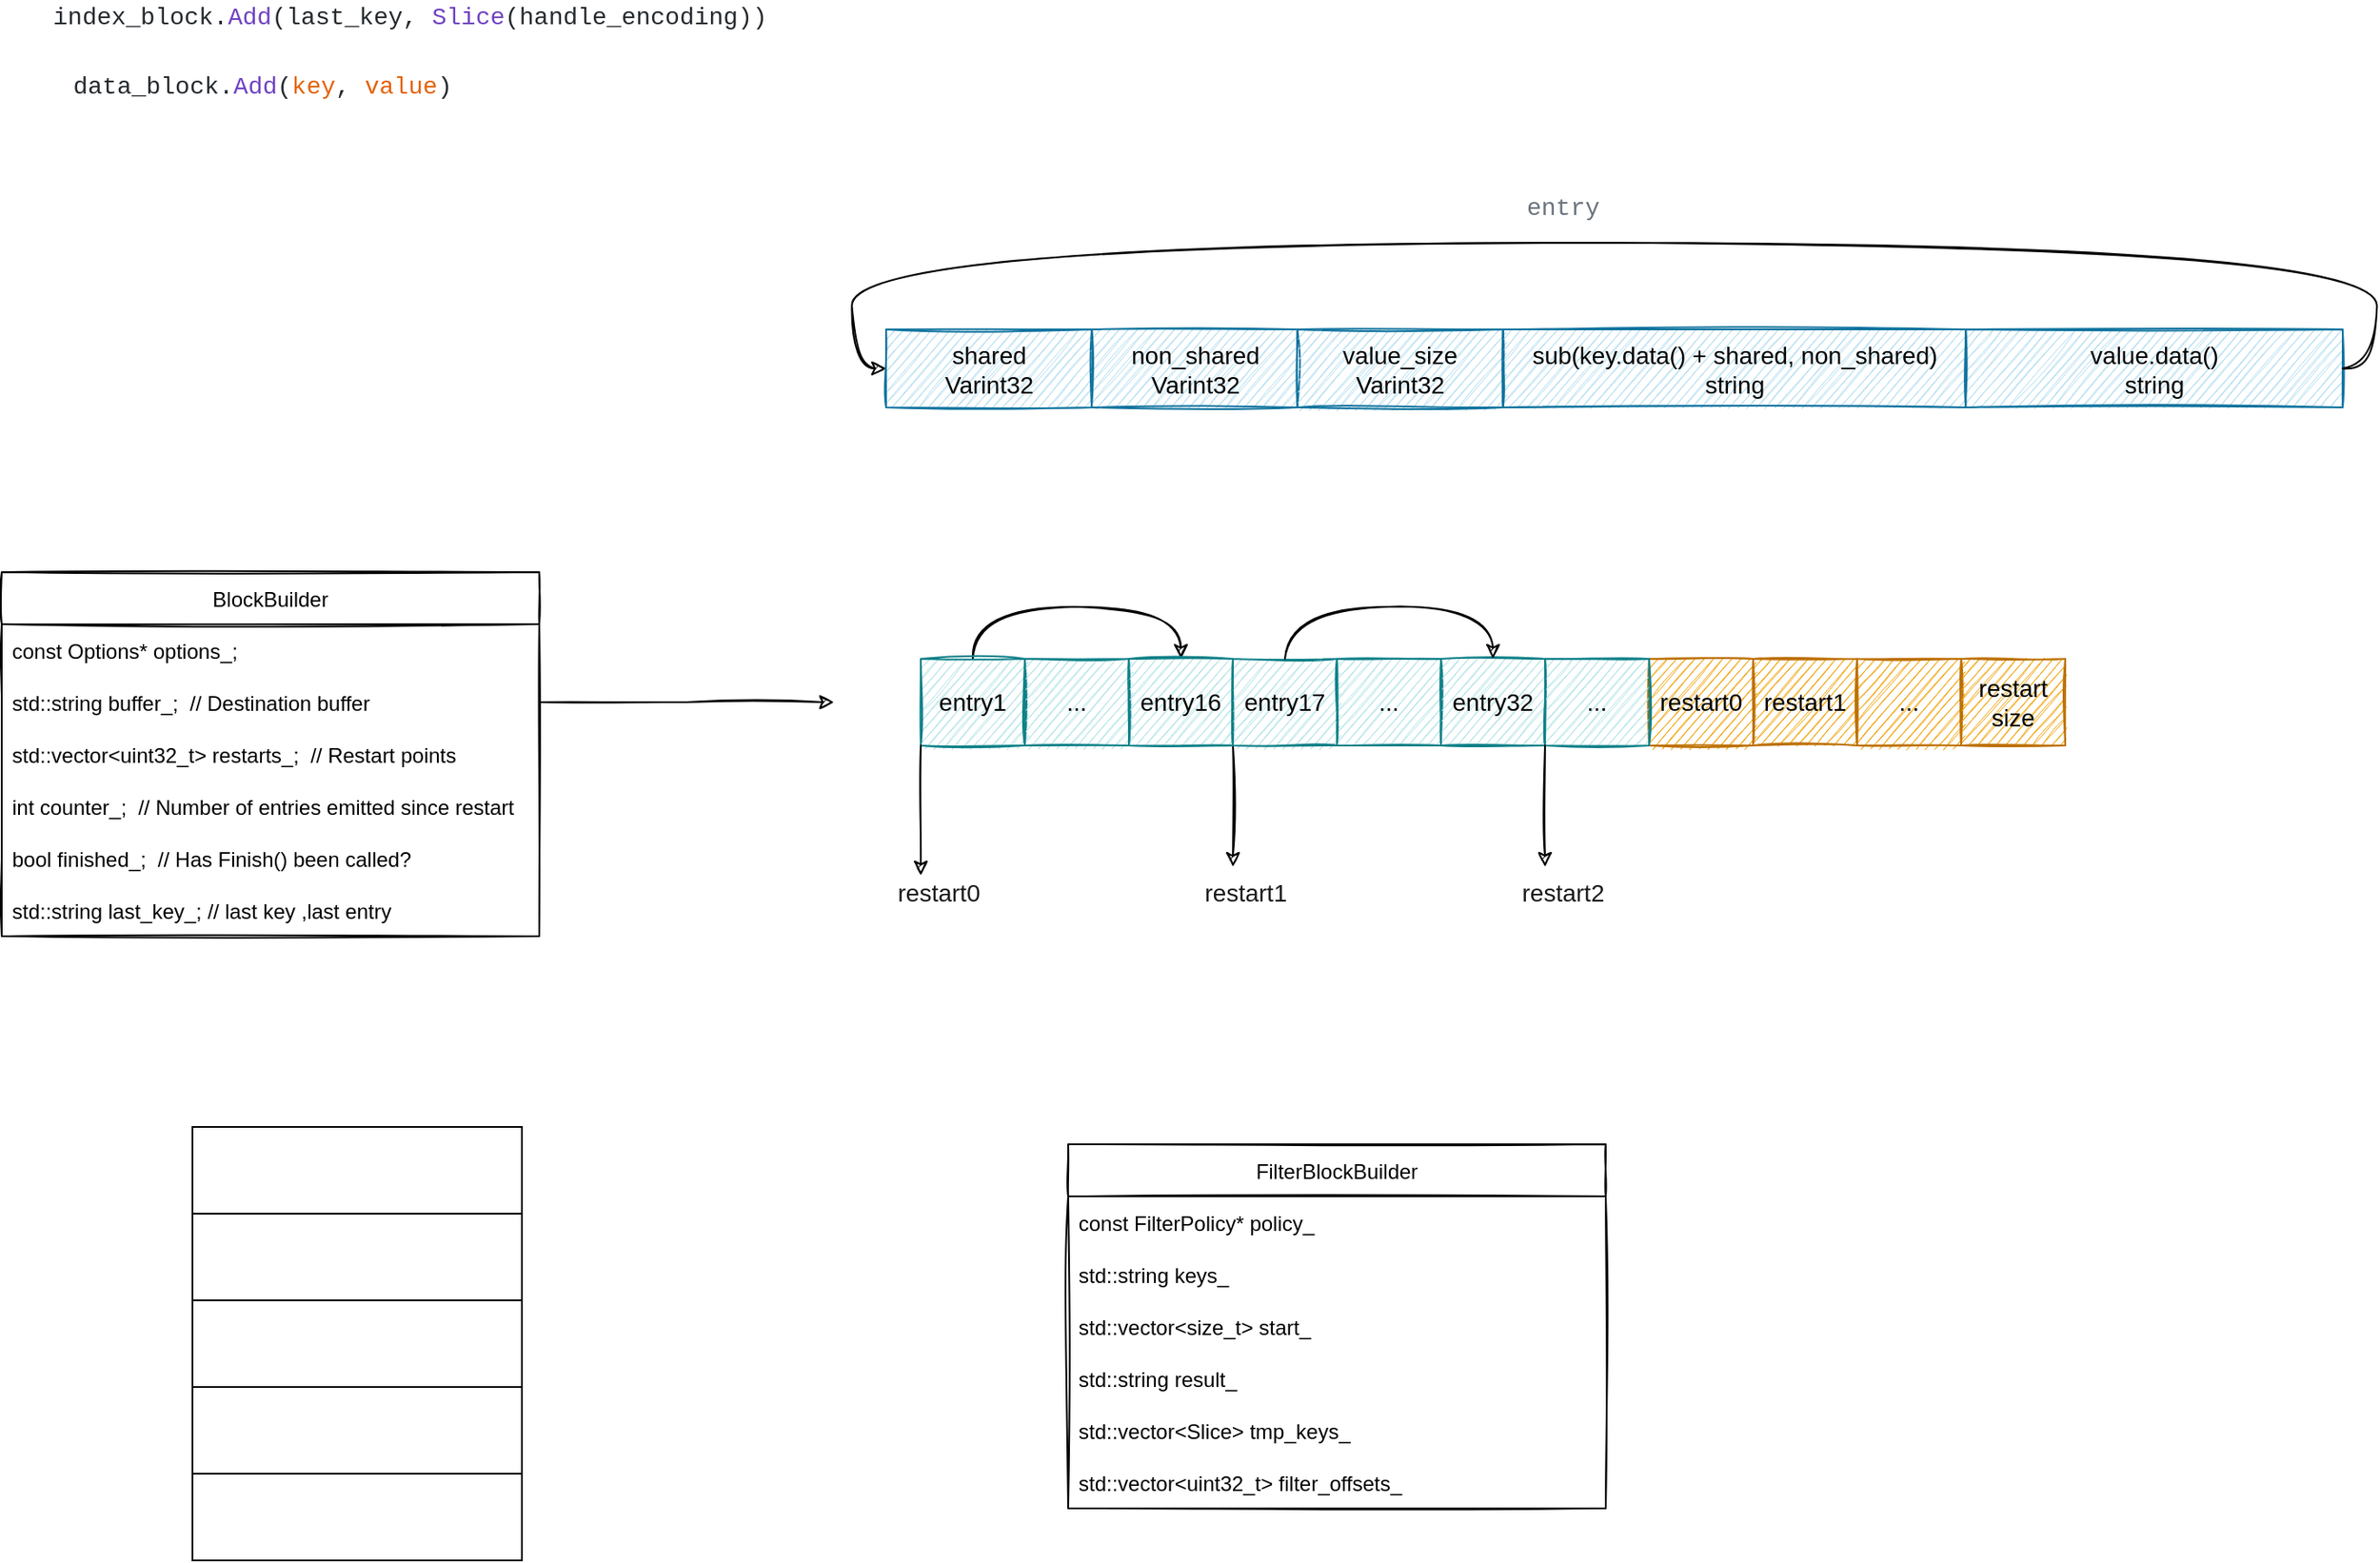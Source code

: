 <mxfile version="15.6.3" type="github">
  <diagram id="FwQS3Dow_wqKr08i0dHV" name="Page-1">
    <mxGraphModel dx="1550" dy="835" grid="1" gridSize="10" guides="1" tooltips="1" connect="1" arrows="1" fold="1" page="1" pageScale="1" pageWidth="827" pageHeight="1169" math="0" shadow="0">
      <root>
        <mxCell id="0" />
        <mxCell id="1" parent="0" />
        <mxCell id="lMTMJIfiO9YydzDY1bCF-2" value="&lt;div style=&quot;color: rgb(36 , 41 , 46) ; background-color: rgb(255 , 255 , 255) ; font-family: &amp;#34;consolas&amp;#34; , &amp;#34;courier new&amp;#34; , monospace ; font-size: 14px ; line-height: 19px&quot;&gt;&lt;div style=&quot;font-family: &amp;#34;consolas&amp;#34; , &amp;#34;courier new&amp;#34; , monospace ; line-height: 19px&quot;&gt;data_block.&lt;span style=&quot;color: #6f42c1&quot;&gt;Add&lt;/span&gt;(&lt;span style=&quot;color: #e36209&quot;&gt;key&lt;/span&gt;, &lt;span style=&quot;color: #e36209&quot;&gt;value&lt;/span&gt;)&lt;/div&gt;&lt;/div&gt;" style="text;html=1;align=center;verticalAlign=middle;resizable=0;points=[];autosize=1;strokeColor=none;fillColor=none;sketch=1;" parent="1" vertex="1">
          <mxGeometry x="60" y="100" width="220" height="20" as="geometry" />
        </mxCell>
        <mxCell id="lMTMJIfiO9YydzDY1bCF-4" value="BlockBuilder" style="swimlane;fontStyle=0;childLayout=stackLayout;horizontal=1;startSize=30;horizontalStack=0;resizeParent=1;resizeParentMax=0;resizeLast=0;collapsible=1;marginBottom=0;sketch=1;" parent="1" vertex="1">
          <mxGeometry x="20" y="390" width="310" height="210" as="geometry" />
        </mxCell>
        <mxCell id="lMTMJIfiO9YydzDY1bCF-5" value="const Options* options_;" style="text;strokeColor=none;fillColor=none;align=left;verticalAlign=middle;spacingLeft=4;spacingRight=4;overflow=hidden;points=[[0,0.5],[1,0.5]];portConstraint=eastwest;rotatable=0;fontColor=#000000;sketch=1;" parent="lMTMJIfiO9YydzDY1bCF-4" vertex="1">
          <mxGeometry y="30" width="310" height="30" as="geometry" />
        </mxCell>
        <mxCell id="lMTMJIfiO9YydzDY1bCF-6" value="std::string buffer_;  // Destination buffer" style="text;strokeColor=none;fillColor=none;align=left;verticalAlign=middle;spacingLeft=4;spacingRight=4;overflow=hidden;points=[[0,0.5],[1,0.5]];portConstraint=eastwest;rotatable=0;fontColor=#000000;sketch=1;" parent="lMTMJIfiO9YydzDY1bCF-4" vertex="1">
          <mxGeometry y="60" width="310" height="30" as="geometry" />
        </mxCell>
        <mxCell id="lMTMJIfiO9YydzDY1bCF-10" value="std::vector&lt;uint32_t&gt; restarts_;  // Restart points" style="text;strokeColor=none;fillColor=none;align=left;verticalAlign=middle;spacingLeft=4;spacingRight=4;overflow=hidden;points=[[0,0.5],[1,0.5]];portConstraint=eastwest;rotatable=0;sketch=1;" parent="lMTMJIfiO9YydzDY1bCF-4" vertex="1">
          <mxGeometry y="90" width="310" height="30" as="geometry" />
        </mxCell>
        <mxCell id="lMTMJIfiO9YydzDY1bCF-9" value="int counter_;  // Number of entries emitted since restart" style="text;strokeColor=none;fillColor=none;align=left;verticalAlign=middle;spacingLeft=4;spacingRight=4;overflow=hidden;points=[[0,0.5],[1,0.5]];portConstraint=eastwest;rotatable=0;sketch=1;" parent="lMTMJIfiO9YydzDY1bCF-4" vertex="1">
          <mxGeometry y="120" width="310" height="30" as="geometry" />
        </mxCell>
        <mxCell id="lMTMJIfiO9YydzDY1bCF-8" value="bool finished_;  // Has Finish() been called?" style="text;strokeColor=none;fillColor=none;align=left;verticalAlign=middle;spacingLeft=4;spacingRight=4;overflow=hidden;points=[[0,0.5],[1,0.5]];portConstraint=eastwest;rotatable=0;sketch=1;" parent="lMTMJIfiO9YydzDY1bCF-4" vertex="1">
          <mxGeometry y="150" width="310" height="30" as="geometry" />
        </mxCell>
        <mxCell id="lMTMJIfiO9YydzDY1bCF-7" value="std::string last_key_; // last key ,last entry" style="text;strokeColor=none;fillColor=none;align=left;verticalAlign=middle;spacingLeft=4;spacingRight=4;overflow=hidden;points=[[0,0.5],[1,0.5]];portConstraint=eastwest;rotatable=0;sketch=1;" parent="lMTMJIfiO9YydzDY1bCF-4" vertex="1">
          <mxGeometry y="180" width="310" height="30" as="geometry" />
        </mxCell>
        <mxCell id="lMTMJIfiO9YydzDY1bCF-20" value="&lt;div style=&quot;color: rgb(36 , 41 , 46) ; background-color: rgb(255 , 255 , 255) ; font-family: &amp;#34;consolas&amp;#34; , &amp;#34;courier new&amp;#34; , monospace ; font-size: 14px ; line-height: 19px&quot;&gt;&lt;div style=&quot;font-family: &amp;#34;consolas&amp;#34; , &amp;#34;courier new&amp;#34; , monospace ; line-height: 19px&quot;&gt;&lt;span style=&quot;color: #6a737d&quot;&gt;entry&lt;/span&gt;&lt;/div&gt;&lt;/div&gt;" style="text;html=1;align=center;verticalAlign=middle;resizable=0;points=[];autosize=1;strokeColor=none;fillColor=none;fontColor=#000000;sketch=1;" parent="1" vertex="1">
          <mxGeometry x="895" y="170" width="50" height="20" as="geometry" />
        </mxCell>
        <mxCell id="lMTMJIfiO9YydzDY1bCF-26" value="&lt;div style=&quot;color: rgb(36 , 41 , 46) ; background-color: rgb(255 , 255 , 255) ; font-family: &amp;#34;consolas&amp;#34; , &amp;#34;courier new&amp;#34; , monospace ; font-size: 14px ; line-height: 19px&quot;&gt;index_block.&lt;span style=&quot;color: #6f42c1&quot;&gt;Add&lt;/span&gt;(last_key, &lt;span style=&quot;color: #6f42c1&quot;&gt;Slice&lt;/span&gt;(handle_encoding))&lt;/div&gt;" style="text;html=1;align=center;verticalAlign=middle;resizable=0;points=[];autosize=1;strokeColor=none;fillColor=none;fontColor=#000000;sketch=1;" parent="1" vertex="1">
          <mxGeometry x="60" y="60" width="390" height="20" as="geometry" />
        </mxCell>
        <mxCell id="qPYvJAcTCLMzXNwxLk-w-16" value="restart0" style="rounded=0;whiteSpace=wrap;html=1;shadow=0;sketch=1;fontSize=14;strokeColor=#BD7000;fillColor=#f0a30a;fontColor=#000000;" parent="1" vertex="1">
          <mxGeometry x="970" y="440" width="60" height="50" as="geometry" />
        </mxCell>
        <mxCell id="qPYvJAcTCLMzXNwxLk-w-18" value="restart1" style="rounded=0;whiteSpace=wrap;html=1;shadow=0;sketch=1;fontSize=14;strokeColor=#BD7000;fillColor=#f0a30a;fontColor=#000000;" parent="1" vertex="1">
          <mxGeometry x="1030" y="440" width="60" height="50" as="geometry" />
        </mxCell>
        <mxCell id="qPYvJAcTCLMzXNwxLk-w-19" value="..." style="rounded=0;whiteSpace=wrap;html=1;shadow=0;sketch=1;fontSize=14;strokeColor=#BD7000;fillColor=#f0a30a;fontColor=#000000;" parent="1" vertex="1">
          <mxGeometry x="1090" y="440" width="60" height="50" as="geometry" />
        </mxCell>
        <mxCell id="qPYvJAcTCLMzXNwxLk-w-20" value="restart size" style="rounded=0;whiteSpace=wrap;html=1;shadow=0;sketch=1;fontSize=14;strokeColor=#BD7000;fillColor=#f0a30a;fontColor=#000000;" parent="1" vertex="1">
          <mxGeometry x="1150" y="440" width="60" height="50" as="geometry" />
        </mxCell>
        <mxCell id="qPYvJAcTCLMzXNwxLk-w-21" style="edgeStyle=orthogonalEdgeStyle;rounded=0;orthogonalLoop=1;jettySize=auto;html=1;fontSize=14;sketch=1;" parent="1" source="lMTMJIfiO9YydzDY1bCF-6" edge="1">
          <mxGeometry relative="1" as="geometry">
            <mxPoint x="500" y="465" as="targetPoint" />
          </mxGeometry>
        </mxCell>
        <mxCell id="lMTMJIfiO9YydzDY1bCF-12" value="&lt;span style=&quot;color: rgb(0 , 0 , 0) ; font-size: 14px&quot;&gt;shared&lt;br&gt;Varint32&lt;br&gt;&lt;/span&gt;" style="rounded=0;whiteSpace=wrap;html=1;sketch=1;fillColor=#b1ddf0;strokeColor=#10739e;" parent="1" vertex="1">
          <mxGeometry x="530" y="250" width="118.588" height="45" as="geometry" />
        </mxCell>
        <mxCell id="lMTMJIfiO9YydzDY1bCF-13" value="&lt;div&gt;&lt;font color=&quot;#000000&quot; face=&quot;helvetica&quot;&gt;&lt;span style=&quot;font-size: 14px&quot;&gt;non_shared&lt;/span&gt;&lt;/font&gt;&lt;/div&gt;&lt;div&gt;&lt;font color=&quot;#000000&quot; face=&quot;helvetica&quot;&gt;&lt;span style=&quot;font-size: 14px&quot;&gt;Varint32&lt;/span&gt;&lt;/font&gt;&lt;/div&gt;" style="rounded=0;whiteSpace=wrap;html=1;sketch=1;fillColor=#b1ddf0;strokeColor=#10739e;" parent="1" vertex="1">
          <mxGeometry x="648.588" y="250" width="118.588" height="45" as="geometry" />
        </mxCell>
        <mxCell id="lMTMJIfiO9YydzDY1bCF-14" value="&lt;div&gt;&lt;font color=&quot;#000000&quot;&gt;&lt;span style=&quot;font-size: 14px&quot;&gt;value_size&lt;/span&gt;&lt;/font&gt;&lt;/div&gt;&lt;div&gt;&lt;font color=&quot;#000000&quot;&gt;&lt;span style=&quot;font-size: 14px&quot;&gt;Varint32&lt;/span&gt;&lt;/font&gt;&lt;/div&gt;" style="rounded=0;whiteSpace=wrap;html=1;sketch=1;fillColor=#b1ddf0;strokeColor=#10739e;" parent="1" vertex="1">
          <mxGeometry x="767.176" y="250" width="118.588" height="45" as="geometry" />
        </mxCell>
        <mxCell id="lMTMJIfiO9YydzDY1bCF-15" value="&lt;div&gt;&lt;font color=&quot;#000000&quot;&gt;&lt;span style=&quot;font-size: 14px&quot;&gt;sub(key.data() + shared, non_shared)&lt;/span&gt;&lt;/font&gt;&lt;/div&gt;&lt;div&gt;&lt;font color=&quot;#000000&quot;&gt;&lt;span style=&quot;font-size: 14px&quot;&gt;string&lt;/span&gt;&lt;/font&gt;&lt;/div&gt;" style="rounded=0;whiteSpace=wrap;html=1;fillColor=#b1ddf0;sketch=1;strokeColor=#10739e;" parent="1" vertex="1">
          <mxGeometry x="885.765" y="250" width="266.824" height="45" as="geometry" />
        </mxCell>
        <mxCell id="lMTMJIfiO9YydzDY1bCF-16" value="&lt;div&gt;&lt;font color=&quot;#000000&quot;&gt;&lt;span style=&quot;font-size: 14px&quot;&gt;value.data()&lt;/span&gt;&lt;/font&gt;&lt;/div&gt;&lt;div&gt;&lt;font color=&quot;#000000&quot;&gt;&lt;span style=&quot;font-size: 14px&quot;&gt;string&lt;/span&gt;&lt;/font&gt;&lt;/div&gt;" style="rounded=0;whiteSpace=wrap;html=1;sketch=1;fillColor=#b1ddf0;strokeColor=#10739e;" parent="1" vertex="1">
          <mxGeometry x="1152.588" y="250" width="217.412" height="45" as="geometry" />
        </mxCell>
        <mxCell id="lMTMJIfiO9YydzDY1bCF-19" style="edgeStyle=orthogonalEdgeStyle;curved=1;rounded=0;orthogonalLoop=1;jettySize=auto;html=1;entryX=0;entryY=0.5;entryDx=0;entryDy=0;fontColor=#000000;exitX=1;exitY=0.5;exitDx=0;exitDy=0;sketch=1;" parent="1" source="lMTMJIfiO9YydzDY1bCF-16" target="lMTMJIfiO9YydzDY1bCF-12" edge="1">
          <mxGeometry x="530" y="250" as="geometry">
            <Array as="points">
              <mxPoint x="1389.765" y="273" />
              <mxPoint x="1389.765" y="200" />
              <mxPoint x="510.235" y="200" />
              <mxPoint x="510.235" y="273" />
            </Array>
          </mxGeometry>
        </mxCell>
        <mxCell id="qPYvJAcTCLMzXNwxLk-w-43" style="edgeStyle=orthogonalEdgeStyle;rounded=0;sketch=1;orthogonalLoop=1;jettySize=auto;html=1;fontSize=14;fontColor=#1A1A1A;curved=1;exitX=0.5;exitY=0;exitDx=0;exitDy=0;entryX=0.5;entryY=0;entryDx=0;entryDy=0;" parent="1" source="qPYvJAcTCLMzXNwxLk-w-24" target="qPYvJAcTCLMzXNwxLk-w-30" edge="1">
          <mxGeometry relative="1" as="geometry">
            <mxPoint x="700" y="430" as="targetPoint" />
            <Array as="points">
              <mxPoint x="580" y="410" />
              <mxPoint x="700" y="410" />
            </Array>
          </mxGeometry>
        </mxCell>
        <mxCell id="qPYvJAcTCLMzXNwxLk-w-24" value="entry1" style="rounded=0;whiteSpace=wrap;html=1;shadow=0;sketch=1;fontSize=14;strokeColor=#0e8088;fillColor=#b0e3e6;" parent="1" vertex="1">
          <mxGeometry x="550" y="440" width="60" height="50" as="geometry" />
        </mxCell>
        <mxCell id="qPYvJAcTCLMzXNwxLk-w-29" value="..." style="rounded=0;whiteSpace=wrap;html=1;shadow=0;sketch=1;fontSize=14;strokeColor=#0e8088;fillColor=#b0e3e6;" parent="1" vertex="1">
          <mxGeometry x="610" y="440" width="60" height="50" as="geometry" />
        </mxCell>
        <mxCell id="qPYvJAcTCLMzXNwxLk-w-36" style="rounded=0;sketch=1;orthogonalLoop=1;jettySize=auto;html=1;fontSize=14;fontColor=#1A1A1A;exitX=1;exitY=1;exitDx=0;exitDy=0;" parent="1" source="qPYvJAcTCLMzXNwxLk-w-30" edge="1">
          <mxGeometry relative="1" as="geometry">
            <mxPoint x="730" y="560" as="targetPoint" />
          </mxGeometry>
        </mxCell>
        <mxCell id="qPYvJAcTCLMzXNwxLk-w-30" value="entry16" style="rounded=0;whiteSpace=wrap;html=1;shadow=0;sketch=1;fontSize=14;strokeColor=#0e8088;fillColor=#b0e3e6;" parent="1" vertex="1">
          <mxGeometry x="670" y="440" width="60" height="50" as="geometry" />
        </mxCell>
        <mxCell id="qPYvJAcTCLMzXNwxLk-w-32" value="entry17" style="rounded=0;whiteSpace=wrap;html=1;shadow=0;sketch=1;fontSize=14;strokeColor=#0e8088;fillColor=#b0e3e6;" parent="1" vertex="1">
          <mxGeometry x="730" y="440" width="60" height="50" as="geometry" />
        </mxCell>
        <mxCell id="qPYvJAcTCLMzXNwxLk-w-33" value="..." style="rounded=0;whiteSpace=wrap;html=1;shadow=0;sketch=1;fontSize=14;strokeColor=#0e8088;fillColor=#b0e3e6;" parent="1" vertex="1">
          <mxGeometry x="790" y="440" width="60" height="50" as="geometry" />
        </mxCell>
        <mxCell id="qPYvJAcTCLMzXNwxLk-w-34" value="entry32" style="rounded=0;whiteSpace=wrap;html=1;shadow=0;sketch=1;fontSize=14;strokeColor=#0e8088;fillColor=#b0e3e6;" parent="1" vertex="1">
          <mxGeometry x="850" y="440" width="60" height="50" as="geometry" />
        </mxCell>
        <mxCell id="qPYvJAcTCLMzXNwxLk-w-35" value="..." style="rounded=0;whiteSpace=wrap;html=1;shadow=0;sketch=1;fontSize=14;strokeColor=#0e8088;fillColor=#b0e3e6;" parent="1" vertex="1">
          <mxGeometry x="910" y="440" width="60" height="50" as="geometry" />
        </mxCell>
        <mxCell id="qPYvJAcTCLMzXNwxLk-w-37" style="rounded=0;sketch=1;orthogonalLoop=1;jettySize=auto;html=1;fontSize=14;fontColor=#1A1A1A;exitX=1;exitY=1;exitDx=0;exitDy=0;" parent="1" source="qPYvJAcTCLMzXNwxLk-w-34" edge="1">
          <mxGeometry relative="1" as="geometry">
            <mxPoint x="910" y="560" as="targetPoint" />
            <mxPoint x="740" y="500" as="sourcePoint" />
          </mxGeometry>
        </mxCell>
        <mxCell id="qPYvJAcTCLMzXNwxLk-w-38" value="restart1" style="text;html=1;align=center;verticalAlign=middle;resizable=0;points=[];autosize=1;strokeColor=none;fillColor=none;fontSize=14;fontColor=#1A1A1A;" parent="1" vertex="1">
          <mxGeometry x="707.18" y="565" width="60" height="20" as="geometry" />
        </mxCell>
        <mxCell id="qPYvJAcTCLMzXNwxLk-w-40" value="restart2" style="text;html=1;align=center;verticalAlign=middle;resizable=0;points=[];autosize=1;strokeColor=none;fillColor=none;fontSize=14;fontColor=#1A1A1A;" parent="1" vertex="1">
          <mxGeometry x="890" y="565" width="60" height="20" as="geometry" />
        </mxCell>
        <mxCell id="qPYvJAcTCLMzXNwxLk-w-41" style="rounded=0;sketch=1;orthogonalLoop=1;jettySize=auto;html=1;fontSize=14;fontColor=#1A1A1A;exitX=0;exitY=1;exitDx=0;exitDy=0;" parent="1" source="qPYvJAcTCLMzXNwxLk-w-24" edge="1">
          <mxGeometry relative="1" as="geometry">
            <mxPoint x="550" y="565" as="targetPoint" />
            <mxPoint x="550" y="495" as="sourcePoint" />
          </mxGeometry>
        </mxCell>
        <mxCell id="qPYvJAcTCLMzXNwxLk-w-42" value="restart0" style="text;html=1;align=center;verticalAlign=middle;resizable=0;points=[];autosize=1;strokeColor=none;fillColor=none;fontSize=14;fontColor=#1A1A1A;" parent="1" vertex="1">
          <mxGeometry x="530" y="565" width="60" height="20" as="geometry" />
        </mxCell>
        <mxCell id="qPYvJAcTCLMzXNwxLk-w-44" style="edgeStyle=orthogonalEdgeStyle;rounded=0;sketch=1;orthogonalLoop=1;jettySize=auto;html=1;fontSize=14;fontColor=#1A1A1A;curved=1;exitX=0.5;exitY=0;exitDx=0;exitDy=0;entryX=0.5;entryY=0;entryDx=0;entryDy=0;" parent="1" edge="1">
          <mxGeometry relative="1" as="geometry">
            <mxPoint x="879.98" y="440" as="targetPoint" />
            <mxPoint x="759.98" y="440" as="sourcePoint" />
            <Array as="points">
              <mxPoint x="759.98" y="410" />
              <mxPoint x="879.98" y="410" />
            </Array>
          </mxGeometry>
        </mxCell>
        <mxCell id="qPYvJAcTCLMzXNwxLk-w-45" value="" style="rounded=0;whiteSpace=wrap;html=1;shadow=0;sketch=0;fontSize=14;fontColor=#1A1A1A;strokeColor=default;fillColor=none;gradientColor=#ffffff;" parent="1" vertex="1">
          <mxGeometry x="130" y="710" width="190" height="50" as="geometry" />
        </mxCell>
        <mxCell id="qPYvJAcTCLMzXNwxLk-w-46" value="" style="rounded=0;whiteSpace=wrap;html=1;shadow=0;sketch=0;fontSize=14;fontColor=#1A1A1A;strokeColor=default;fillColor=none;gradientColor=#ffffff;" parent="1" vertex="1">
          <mxGeometry x="130" y="760" width="190" height="50" as="geometry" />
        </mxCell>
        <mxCell id="qPYvJAcTCLMzXNwxLk-w-47" value="" style="rounded=0;whiteSpace=wrap;html=1;shadow=0;sketch=0;fontSize=14;fontColor=#1A1A1A;strokeColor=default;fillColor=none;gradientColor=#ffffff;" parent="1" vertex="1">
          <mxGeometry x="130" y="810" width="190" height="50" as="geometry" />
        </mxCell>
        <mxCell id="qPYvJAcTCLMzXNwxLk-w-48" value="" style="rounded=0;whiteSpace=wrap;html=1;shadow=0;sketch=0;fontSize=14;fontColor=#1A1A1A;strokeColor=default;fillColor=none;gradientColor=#ffffff;" parent="1" vertex="1">
          <mxGeometry x="130" y="860" width="190" height="50" as="geometry" />
        </mxCell>
        <mxCell id="qPYvJAcTCLMzXNwxLk-w-49" value="" style="rounded=0;whiteSpace=wrap;html=1;shadow=0;sketch=0;fontSize=14;fontColor=#1A1A1A;strokeColor=default;fillColor=none;gradientColor=#ffffff;" parent="1" vertex="1">
          <mxGeometry x="130" y="910" width="190" height="50" as="geometry" />
        </mxCell>
        <mxCell id="ruwQYkO3WCFCVufEuuWS-8" value="&lt;div style=&quot;color: rgb(36 , 41 , 46) ; background-color: rgb(255 , 255 , 255) ; font-family: &amp;#34;consolas&amp;#34; , &amp;#34;courier new&amp;#34; , monospace ; font-size: 14px ; line-height: 19px&quot;&gt;&lt;br&gt;&lt;/div&gt;" style="text;html=1;align=center;verticalAlign=middle;resizable=0;points=[];autosize=1;strokeColor=none;fillColor=none;" vertex="1" parent="1">
          <mxGeometry x="770" y="740" width="20" height="20" as="geometry" />
        </mxCell>
        <mxCell id="ruwQYkO3WCFCVufEuuWS-10" value="FilterBlockBuilder" style="swimlane;fontStyle=0;childLayout=stackLayout;horizontal=1;startSize=30;horizontalStack=0;resizeParent=1;resizeParentMax=0;resizeLast=0;collapsible=1;marginBottom=0;sketch=1;" vertex="1" parent="1">
          <mxGeometry x="635" y="720" width="310" height="210" as="geometry" />
        </mxCell>
        <mxCell id="ruwQYkO3WCFCVufEuuWS-11" value="const FilterPolicy* policy_" style="text;strokeColor=none;fillColor=none;align=left;verticalAlign=middle;spacingLeft=4;spacingRight=4;overflow=hidden;points=[[0,0.5],[1,0.5]];portConstraint=eastwest;rotatable=0;fontColor=#000000;sketch=1;" vertex="1" parent="ruwQYkO3WCFCVufEuuWS-10">
          <mxGeometry y="30" width="310" height="30" as="geometry" />
        </mxCell>
        <mxCell id="ruwQYkO3WCFCVufEuuWS-12" value="std::string keys_" style="text;strokeColor=none;fillColor=none;align=left;verticalAlign=middle;spacingLeft=4;spacingRight=4;overflow=hidden;points=[[0,0.5],[1,0.5]];portConstraint=eastwest;rotatable=0;fontColor=#000000;sketch=1;" vertex="1" parent="ruwQYkO3WCFCVufEuuWS-10">
          <mxGeometry y="60" width="310" height="30" as="geometry" />
        </mxCell>
        <mxCell id="ruwQYkO3WCFCVufEuuWS-13" value="std::vector&lt;size_t&gt; start_" style="text;strokeColor=none;fillColor=none;align=left;verticalAlign=middle;spacingLeft=4;spacingRight=4;overflow=hidden;points=[[0,0.5],[1,0.5]];portConstraint=eastwest;rotatable=0;sketch=1;" vertex="1" parent="ruwQYkO3WCFCVufEuuWS-10">
          <mxGeometry y="90" width="310" height="30" as="geometry" />
        </mxCell>
        <mxCell id="ruwQYkO3WCFCVufEuuWS-14" value="std::string result_" style="text;strokeColor=none;fillColor=none;align=left;verticalAlign=middle;spacingLeft=4;spacingRight=4;overflow=hidden;points=[[0,0.5],[1,0.5]];portConstraint=eastwest;rotatable=0;sketch=1;" vertex="1" parent="ruwQYkO3WCFCVufEuuWS-10">
          <mxGeometry y="120" width="310" height="30" as="geometry" />
        </mxCell>
        <mxCell id="ruwQYkO3WCFCVufEuuWS-15" value="std::vector&lt;Slice&gt; tmp_keys_" style="text;strokeColor=none;fillColor=none;align=left;verticalAlign=middle;spacingLeft=4;spacingRight=4;overflow=hidden;points=[[0,0.5],[1,0.5]];portConstraint=eastwest;rotatable=0;sketch=1;" vertex="1" parent="ruwQYkO3WCFCVufEuuWS-10">
          <mxGeometry y="150" width="310" height="30" as="geometry" />
        </mxCell>
        <mxCell id="ruwQYkO3WCFCVufEuuWS-16" value="std::vector&lt;uint32_t&gt; filter_offsets_" style="text;strokeColor=none;fillColor=none;align=left;verticalAlign=middle;spacingLeft=4;spacingRight=4;overflow=hidden;points=[[0,0.5],[1,0.5]];portConstraint=eastwest;rotatable=0;sketch=1;" vertex="1" parent="ruwQYkO3WCFCVufEuuWS-10">
          <mxGeometry y="180" width="310" height="30" as="geometry" />
        </mxCell>
      </root>
    </mxGraphModel>
  </diagram>
</mxfile>
